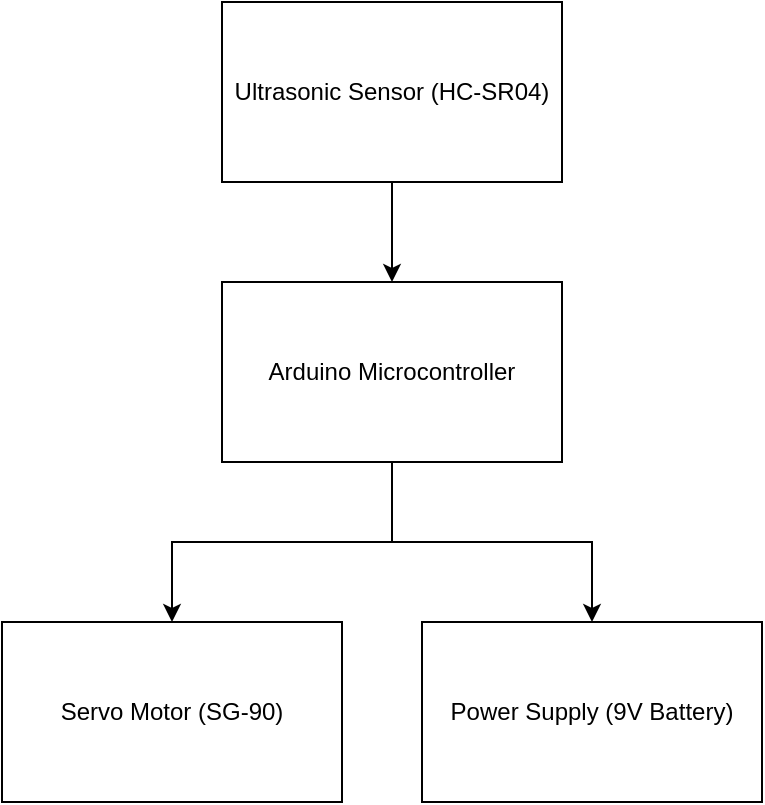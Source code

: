 <mxfile version="23.1.8" type="device">
  <diagram name="Page-1" id="rxVrn3nylQbmWXn3092q">
    <mxGraphModel dx="786" dy="518" grid="1" gridSize="10" guides="1" tooltips="1" connect="1" arrows="1" fold="1" page="1" pageScale="1" pageWidth="850" pageHeight="1100" math="0" shadow="0">
      <root>
        <mxCell id="0" />
        <mxCell id="1" parent="0" />
        <mxCell id="w-mqiDZ_6ozevQtHaEfB-5" value="" style="edgeStyle=orthogonalEdgeStyle;rounded=0;orthogonalLoop=1;jettySize=auto;html=1;" edge="1" parent="1" source="w-mqiDZ_6ozevQtHaEfB-1" target="w-mqiDZ_6ozevQtHaEfB-4">
          <mxGeometry relative="1" as="geometry" />
        </mxCell>
        <mxCell id="w-mqiDZ_6ozevQtHaEfB-1" value="Ultrasonic Sensor (HC-SR04)" style="rounded=0;whiteSpace=wrap;html=1;" vertex="1" parent="1">
          <mxGeometry x="300" y="80" width="170" height="90" as="geometry" />
        </mxCell>
        <mxCell id="w-mqiDZ_6ozevQtHaEfB-12" style="edgeStyle=orthogonalEdgeStyle;rounded=0;orthogonalLoop=1;jettySize=auto;html=1;entryX=0.5;entryY=0;entryDx=0;entryDy=0;" edge="1" parent="1" source="w-mqiDZ_6ozevQtHaEfB-4" target="w-mqiDZ_6ozevQtHaEfB-10">
          <mxGeometry relative="1" as="geometry" />
        </mxCell>
        <mxCell id="w-mqiDZ_6ozevQtHaEfB-13" style="edgeStyle=orthogonalEdgeStyle;rounded=0;orthogonalLoop=1;jettySize=auto;html=1;entryX=0.5;entryY=0;entryDx=0;entryDy=0;" edge="1" parent="1" source="w-mqiDZ_6ozevQtHaEfB-4" target="w-mqiDZ_6ozevQtHaEfB-8">
          <mxGeometry relative="1" as="geometry" />
        </mxCell>
        <mxCell id="w-mqiDZ_6ozevQtHaEfB-4" value="Arduino Microcontroller" style="rounded=0;whiteSpace=wrap;html=1;" vertex="1" parent="1">
          <mxGeometry x="300" y="220" width="170" height="90" as="geometry" />
        </mxCell>
        <mxCell id="w-mqiDZ_6ozevQtHaEfB-8" value="Power Supply (9V Battery)" style="rounded=0;whiteSpace=wrap;html=1;" vertex="1" parent="1">
          <mxGeometry x="400" y="390" width="170" height="90" as="geometry" />
        </mxCell>
        <mxCell id="w-mqiDZ_6ozevQtHaEfB-10" value="Servo Motor (SG-90)" style="rounded=0;whiteSpace=wrap;html=1;" vertex="1" parent="1">
          <mxGeometry x="190" y="390" width="170" height="90" as="geometry" />
        </mxCell>
      </root>
    </mxGraphModel>
  </diagram>
</mxfile>
